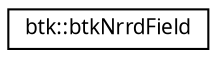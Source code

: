 digraph G
{
  edge [fontname="FreeSans.ttf",fontsize="10",labelfontname="FreeSans.ttf",labelfontsize="10"];
  node [fontname="FreeSans.ttf",fontsize="10",shape=record];
  rankdir=LR;
  Node1 [label="btk::btkNrrdField",height=0.2,width=0.4,color="black", fillcolor="white", style="filled",URL="$classbtk_1_1btk_nrrd_field.html"];
}
